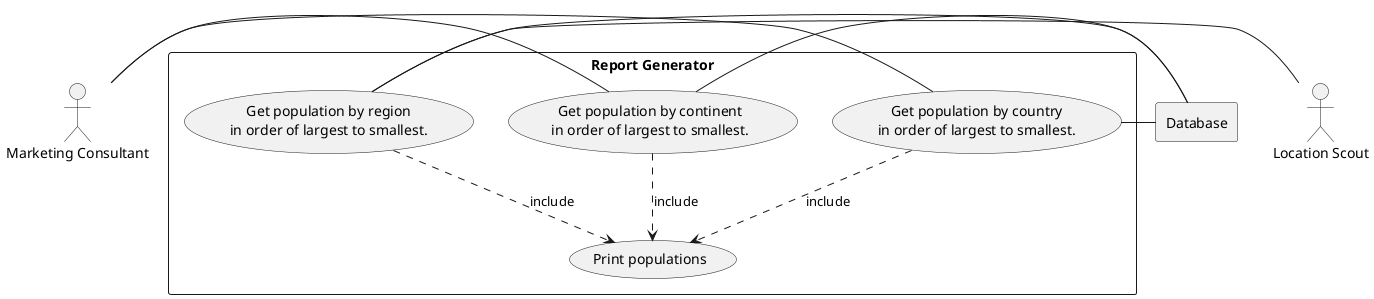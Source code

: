 @startuml

actor MC as "Marketing Consultant"
actor LS as "Location Scout"

rectangle Database

rectangle "Report Generator" {
    usecase UC1 as "Get population by country
    in order of largest to smallest."

    usecase UCa as "Print populations"

    MC - UC1
    UC1 ..> UCa : include
    UC1 - Database

    usecase UC2 as "Get population by continent
    in order of largest to smallest."
    MC - UC2
    UC2 ..> UCa : include
    UC2 - Database

    usecase UC3 as "Get population by region
    in order of largest to smallest."
    LS - UC3
    UC3 ..> UCa : include
    UC3 - Database

@enduml